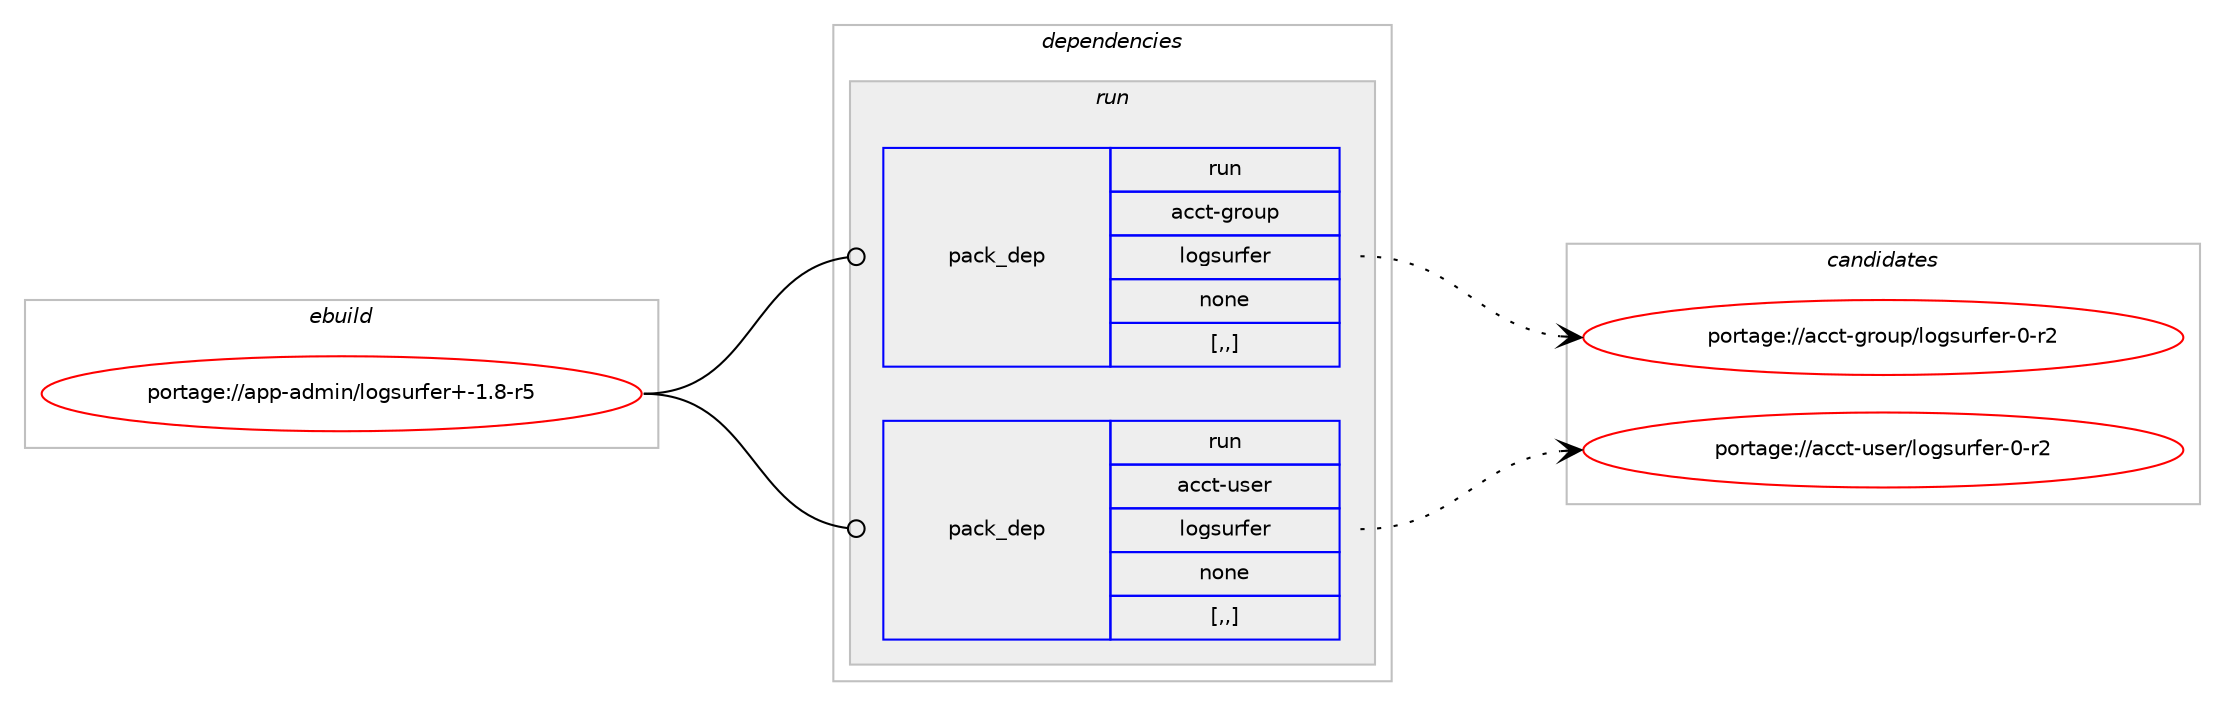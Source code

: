digraph prolog {

# *************
# Graph options
# *************

newrank=true;
concentrate=true;
compound=true;
graph [rankdir=LR,fontname=Helvetica,fontsize=10,ranksep=1.5];#, ranksep=2.5, nodesep=0.2];
edge  [arrowhead=vee];
node  [fontname=Helvetica,fontsize=10];

# **********
# The ebuild
# **********

subgraph cluster_leftcol {
color=gray;
label=<<i>ebuild</i>>;
id [label="portage://app-admin/logsurfer+-1.8-r5", color=red, width=4, href="../app-admin/logsurfer+-1.8-r5.svg"];
}

# ****************
# The dependencies
# ****************

subgraph cluster_midcol {
color=gray;
label=<<i>dependencies</i>>;
subgraph cluster_compile {
fillcolor="#eeeeee";
style=filled;
label=<<i>compile</i>>;
}
subgraph cluster_compileandrun {
fillcolor="#eeeeee";
style=filled;
label=<<i>compile and run</i>>;
}
subgraph cluster_run {
fillcolor="#eeeeee";
style=filled;
label=<<i>run</i>>;
subgraph pack2484 {
dependency3165 [label=<<TABLE BORDER="0" CELLBORDER="1" CELLSPACING="0" CELLPADDING="4" WIDTH="220"><TR><TD ROWSPAN="6" CELLPADDING="30">pack_dep</TD></TR><TR><TD WIDTH="110">run</TD></TR><TR><TD>acct-group</TD></TR><TR><TD>logsurfer</TD></TR><TR><TD>none</TD></TR><TR><TD>[,,]</TD></TR></TABLE>>, shape=none, color=blue];
}
id:e -> dependency3165:w [weight=20,style="solid",arrowhead="odot"];
subgraph pack2485 {
dependency3166 [label=<<TABLE BORDER="0" CELLBORDER="1" CELLSPACING="0" CELLPADDING="4" WIDTH="220"><TR><TD ROWSPAN="6" CELLPADDING="30">pack_dep</TD></TR><TR><TD WIDTH="110">run</TD></TR><TR><TD>acct-user</TD></TR><TR><TD>logsurfer</TD></TR><TR><TD>none</TD></TR><TR><TD>[,,]</TD></TR></TABLE>>, shape=none, color=blue];
}
id:e -> dependency3166:w [weight=20,style="solid",arrowhead="odot"];
}
}

# **************
# The candidates
# **************

subgraph cluster_choices {
rank=same;
color=gray;
label=<<i>candidates</i>>;

subgraph choice2484 {
color=black;
nodesep=1;
choice979999116451031141111171124710811110311511711410210111445484511450 [label="portage://acct-group/logsurfer-0-r2", color=red, width=4,href="../acct-group/logsurfer-0-r2.svg"];
dependency3165:e -> choice979999116451031141111171124710811110311511711410210111445484511450:w [style=dotted,weight="100"];
}
subgraph choice2485 {
color=black;
nodesep=1;
choice979999116451171151011144710811110311511711410210111445484511450 [label="portage://acct-user/logsurfer-0-r2", color=red, width=4,href="../acct-user/logsurfer-0-r2.svg"];
dependency3166:e -> choice979999116451171151011144710811110311511711410210111445484511450:w [style=dotted,weight="100"];
}
}

}
